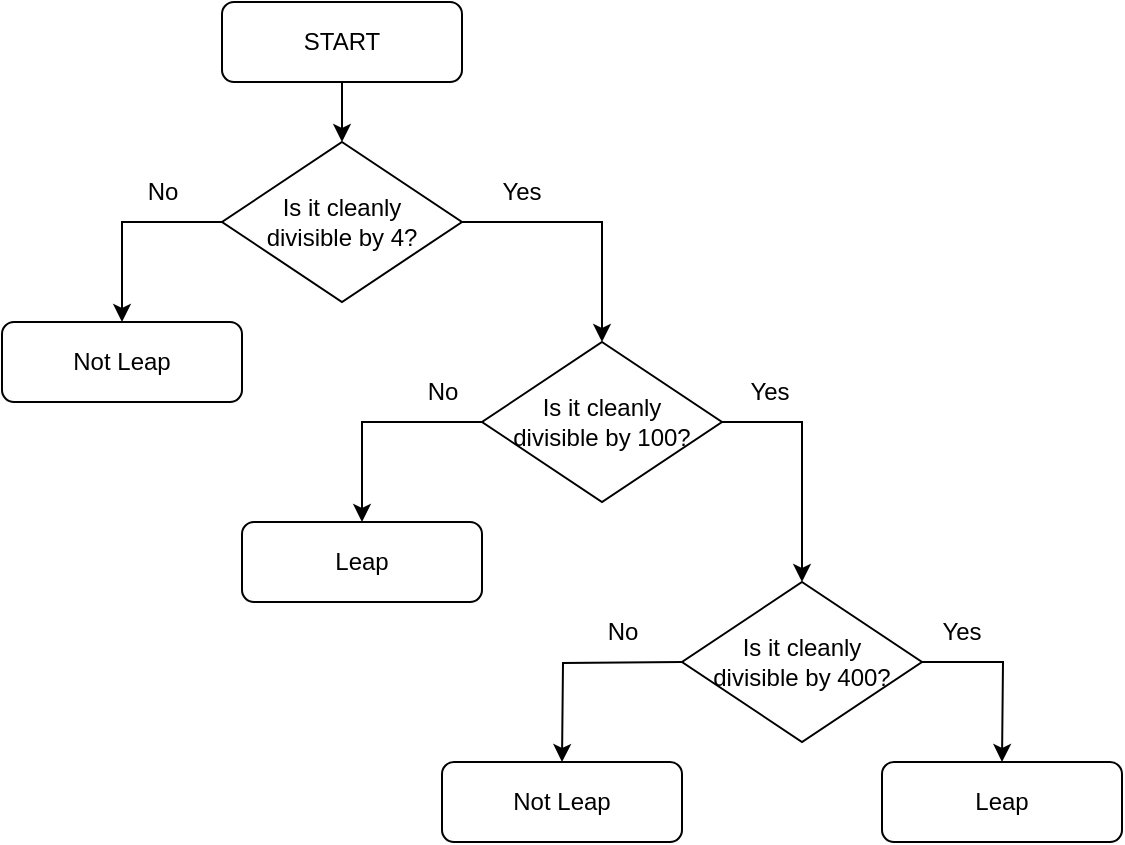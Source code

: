 <mxfile version="20.5.1" type="device"><diagram id="jBVr8_d2B9uhq-O90Wvr" name="Page-1"><mxGraphModel dx="700" dy="360" grid="1" gridSize="10" guides="1" tooltips="1" connect="1" arrows="1" fold="1" page="1" pageScale="1" pageWidth="827" pageHeight="1169" math="0" shadow="0"><root><mxCell id="0"/><mxCell id="1" parent="0"/><mxCell id="pMXoflR3K2Ra31hhWk23-10" style="edgeStyle=orthogonalEdgeStyle;rounded=0;orthogonalLoop=1;jettySize=auto;html=1;exitX=0.5;exitY=1;exitDx=0;exitDy=0;entryX=0.5;entryY=0;entryDx=0;entryDy=0;" edge="1" parent="1" source="pMXoflR3K2Ra31hhWk23-5" target="pMXoflR3K2Ra31hhWk23-8"><mxGeometry relative="1" as="geometry"/></mxCell><mxCell id="pMXoflR3K2Ra31hhWk23-5" value="START" style="rounded=1;whiteSpace=wrap;html=1;" vertex="1" parent="1"><mxGeometry x="110" y="70" width="120" height="40" as="geometry"/></mxCell><mxCell id="pMXoflR3K2Ra31hhWk23-16" style="edgeStyle=orthogonalEdgeStyle;rounded=0;orthogonalLoop=1;jettySize=auto;html=1;exitX=0;exitY=0.5;exitDx=0;exitDy=0;entryX=0.5;entryY=0;entryDx=0;entryDy=0;" edge="1" parent="1" source="pMXoflR3K2Ra31hhWk23-8" target="pMXoflR3K2Ra31hhWk23-18"><mxGeometry relative="1" as="geometry"><mxPoint x="60" y="210" as="targetPoint"/></mxGeometry></mxCell><mxCell id="pMXoflR3K2Ra31hhWk23-21" style="edgeStyle=orthogonalEdgeStyle;rounded=0;orthogonalLoop=1;jettySize=auto;html=1;entryX=0.5;entryY=0;entryDx=0;entryDy=0;" edge="1" parent="1" source="pMXoflR3K2Ra31hhWk23-8" target="pMXoflR3K2Ra31hhWk23-25"><mxGeometry relative="1" as="geometry"><mxPoint x="300" y="180" as="targetPoint"/></mxGeometry></mxCell><mxCell id="pMXoflR3K2Ra31hhWk23-8" value="Is it cleanly&lt;br&gt;divisible by 4?" style="rhombus;whiteSpace=wrap;html=1;" vertex="1" parent="1"><mxGeometry x="110" y="140" width="120" height="80" as="geometry"/></mxCell><mxCell id="pMXoflR3K2Ra31hhWk23-17" value="No" style="text;html=1;align=center;verticalAlign=middle;resizable=0;points=[];autosize=1;strokeColor=none;fillColor=none;" vertex="1" parent="1"><mxGeometry x="60" y="150" width="40" height="30" as="geometry"/></mxCell><mxCell id="pMXoflR3K2Ra31hhWk23-18" value="Not Leap" style="rounded=1;whiteSpace=wrap;html=1;" vertex="1" parent="1"><mxGeometry y="230" width="120" height="40" as="geometry"/></mxCell><mxCell id="pMXoflR3K2Ra31hhWk23-22" value="Leap" style="rounded=1;whiteSpace=wrap;html=1;" vertex="1" parent="1"><mxGeometry x="120" y="330" width="120" height="40" as="geometry"/></mxCell><mxCell id="pMXoflR3K2Ra31hhWk23-23" value="Leap" style="rounded=1;whiteSpace=wrap;html=1;" vertex="1" parent="1"><mxGeometry x="440" y="450" width="120" height="40" as="geometry"/></mxCell><mxCell id="pMXoflR3K2Ra31hhWk23-24" value="Not Leap" style="rounded=1;whiteSpace=wrap;html=1;" vertex="1" parent="1"><mxGeometry x="220" y="450" width="120" height="40" as="geometry"/></mxCell><mxCell id="pMXoflR3K2Ra31hhWk23-28" style="edgeStyle=orthogonalEdgeStyle;rounded=0;orthogonalLoop=1;jettySize=auto;html=1;entryX=0.5;entryY=0;entryDx=0;entryDy=0;exitX=0;exitY=0.5;exitDx=0;exitDy=0;" edge="1" parent="1" source="pMXoflR3K2Ra31hhWk23-25" target="pMXoflR3K2Ra31hhWk23-22"><mxGeometry relative="1" as="geometry"><mxPoint x="180" y="320" as="targetPoint"/></mxGeometry></mxCell><mxCell id="pMXoflR3K2Ra31hhWk23-25" value="Is it cleanly&lt;br&gt;divisible by 100?" style="rhombus;whiteSpace=wrap;html=1;" vertex="1" parent="1"><mxGeometry x="240" y="240" width="120" height="80" as="geometry"/></mxCell><mxCell id="pMXoflR3K2Ra31hhWk23-26" value="Yes" style="text;html=1;strokeColor=none;fillColor=none;align=center;verticalAlign=middle;whiteSpace=wrap;rounded=0;" vertex="1" parent="1"><mxGeometry x="230" y="150" width="60" height="30" as="geometry"/></mxCell><mxCell id="pMXoflR3K2Ra31hhWk23-29" style="edgeStyle=orthogonalEdgeStyle;rounded=0;orthogonalLoop=1;jettySize=auto;html=1;exitX=1;exitY=0.5;exitDx=0;exitDy=0;entryX=0.5;entryY=0;entryDx=0;entryDy=0;" edge="1" parent="1" source="pMXoflR3K2Ra31hhWk23-25" target="pMXoflR3K2Ra31hhWk23-30"><mxGeometry relative="1" as="geometry"><mxPoint x="360" y="280" as="sourcePoint"/><mxPoint x="430" y="370" as="targetPoint"/></mxGeometry></mxCell><mxCell id="pMXoflR3K2Ra31hhWk23-30" value="Is it cleanly&lt;br&gt;divisible by 400?" style="rhombus;whiteSpace=wrap;html=1;" vertex="1" parent="1"><mxGeometry x="340" y="360" width="120" height="80" as="geometry"/></mxCell><mxCell id="pMXoflR3K2Ra31hhWk23-31" style="edgeStyle=orthogonalEdgeStyle;rounded=0;orthogonalLoop=1;jettySize=auto;html=1;entryX=0.5;entryY=0;entryDx=0;entryDy=0;exitX=0;exitY=0.5;exitDx=0;exitDy=0;" edge="1" parent="1"><mxGeometry relative="1" as="geometry"><mxPoint x="340" y="400" as="sourcePoint"/><mxPoint x="280" y="450" as="targetPoint"/></mxGeometry></mxCell><mxCell id="pMXoflR3K2Ra31hhWk23-32" style="edgeStyle=orthogonalEdgeStyle;rounded=0;orthogonalLoop=1;jettySize=auto;html=1;entryX=0.5;entryY=0;entryDx=0;entryDy=0;exitX=1;exitY=0.5;exitDx=0;exitDy=0;" edge="1" parent="1" source="pMXoflR3K2Ra31hhWk23-30"><mxGeometry relative="1" as="geometry"><mxPoint x="560" y="400" as="sourcePoint"/><mxPoint x="500" y="450" as="targetPoint"/></mxGeometry></mxCell><mxCell id="pMXoflR3K2Ra31hhWk23-33" value="No" style="text;html=1;align=center;verticalAlign=middle;resizable=0;points=[];autosize=1;strokeColor=none;fillColor=none;" vertex="1" parent="1"><mxGeometry x="200" y="250" width="40" height="30" as="geometry"/></mxCell><mxCell id="pMXoflR3K2Ra31hhWk23-34" value="No" style="text;html=1;align=center;verticalAlign=middle;resizable=0;points=[];autosize=1;strokeColor=none;fillColor=none;" vertex="1" parent="1"><mxGeometry x="290" y="370" width="40" height="30" as="geometry"/></mxCell><mxCell id="pMXoflR3K2Ra31hhWk23-35" value="Yes" style="text;html=1;strokeColor=none;fillColor=none;align=center;verticalAlign=middle;whiteSpace=wrap;rounded=0;" vertex="1" parent="1"><mxGeometry x="450" y="370" width="60" height="30" as="geometry"/></mxCell><mxCell id="pMXoflR3K2Ra31hhWk23-36" value="Yes" style="text;html=1;strokeColor=none;fillColor=none;align=center;verticalAlign=middle;whiteSpace=wrap;rounded=0;" vertex="1" parent="1"><mxGeometry x="354" y="250" width="60" height="30" as="geometry"/></mxCell></root></mxGraphModel></diagram></mxfile>